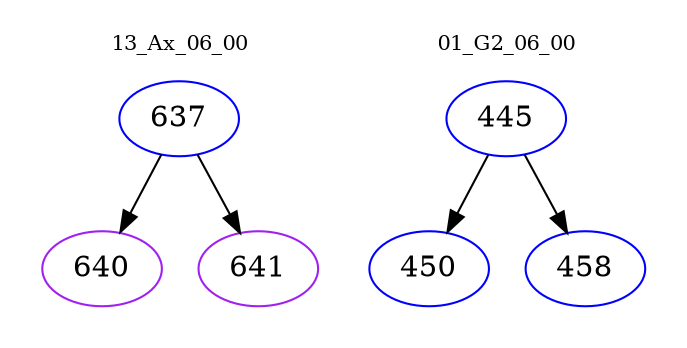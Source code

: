 digraph{
subgraph cluster_0 {
color = white
label = "13_Ax_06_00";
fontsize=10;
T0_637 [label="637", color="blue"]
T0_637 -> T0_640 [color="black"]
T0_640 [label="640", color="purple"]
T0_637 -> T0_641 [color="black"]
T0_641 [label="641", color="purple"]
}
subgraph cluster_1 {
color = white
label = "01_G2_06_00";
fontsize=10;
T1_445 [label="445", color="blue"]
T1_445 -> T1_450 [color="black"]
T1_450 [label="450", color="blue"]
T1_445 -> T1_458 [color="black"]
T1_458 [label="458", color="blue"]
}
}
